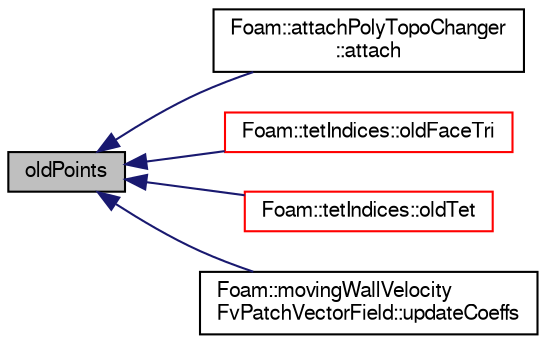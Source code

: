 digraph "oldPoints"
{
  bgcolor="transparent";
  edge [fontname="FreeSans",fontsize="10",labelfontname="FreeSans",labelfontsize="10"];
  node [fontname="FreeSans",fontsize="10",shape=record];
  rankdir="LR";
  Node1 [label="oldPoints",height=0.2,width=0.4,color="black", fillcolor="grey75", style="filled" fontcolor="black"];
  Node1 -> Node2 [dir="back",color="midnightblue",fontsize="10",style="solid",fontname="FreeSans"];
  Node2 [label="Foam::attachPolyTopoChanger\l::attach",height=0.2,width=0.4,color="black",URL="$a00073.html#a655f9a7493e609affecc9d220fb2a843",tooltip="Attach mesh. By default filter out empty patches. "];
  Node1 -> Node3 [dir="back",color="midnightblue",fontsize="10",style="solid",fontname="FreeSans"];
  Node3 [label="Foam::tetIndices::oldFaceTri",height=0.2,width=0.4,color="red",URL="$a02498.html#a68846e09cf3f617d453980e31df256d0",tooltip="Return the geometry corresponding to the tri on the. "];
  Node1 -> Node4 [dir="back",color="midnightblue",fontsize="10",style="solid",fontname="FreeSans"];
  Node4 [label="Foam::tetIndices::oldTet",height=0.2,width=0.4,color="red",URL="$a02498.html#a9343f6bb7ba798b7d9a1a57bfdd84197",tooltip="Return the geometry corresponding to this tet from the. "];
  Node1 -> Node5 [dir="back",color="midnightblue",fontsize="10",style="solid",fontname="FreeSans"];
  Node5 [label="Foam::movingWallVelocity\lFvPatchVectorField::updateCoeffs",height=0.2,width=0.4,color="black",URL="$a01492.html#a7e24eafac629d3733181cd942d4c902f",tooltip="Update the coefficients associated with the patch field. "];
}
